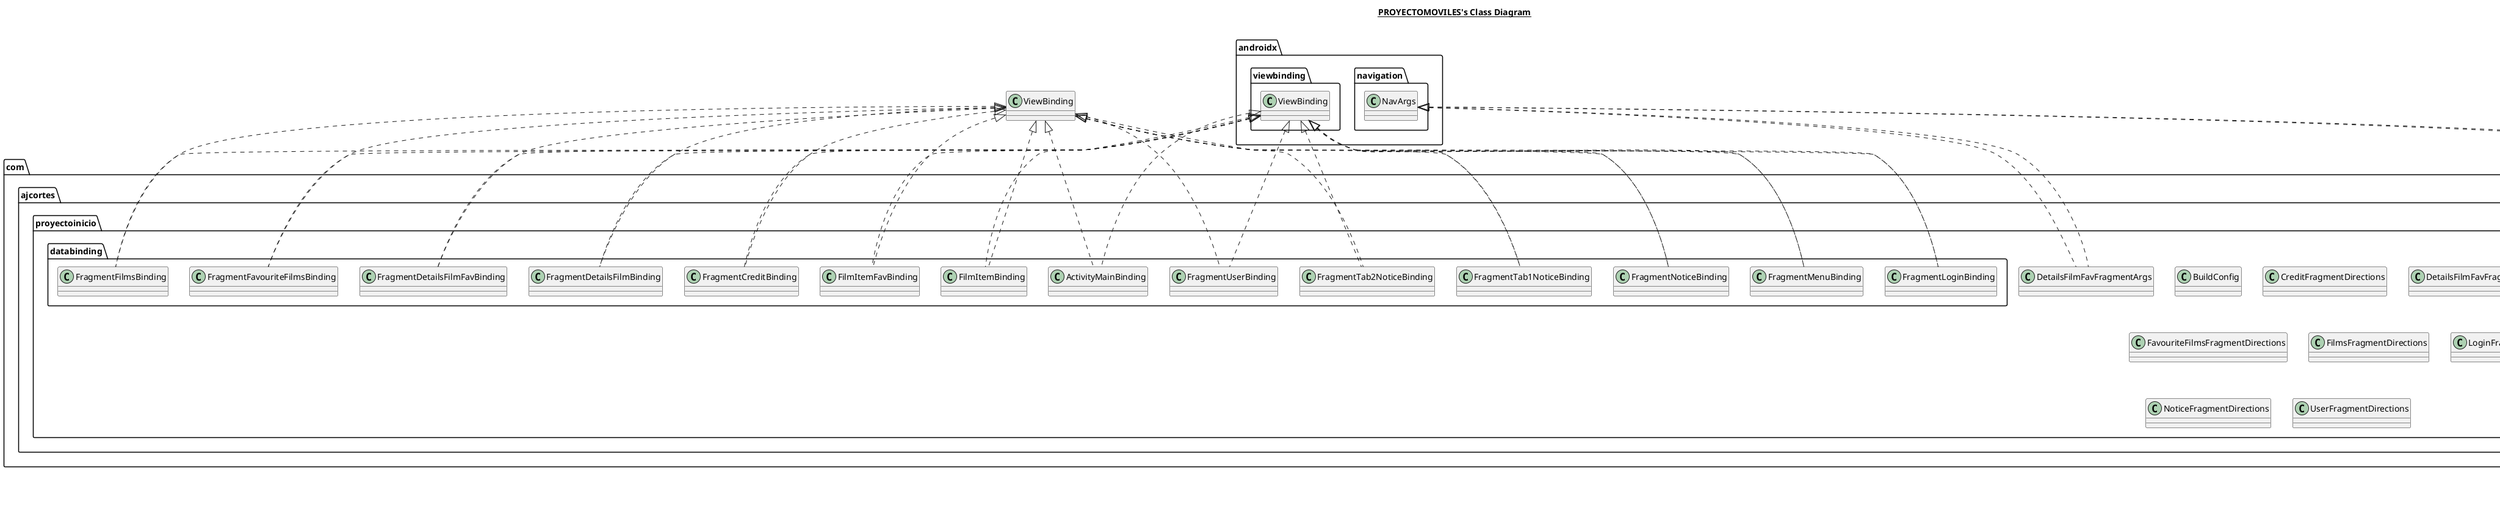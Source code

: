 @startuml

title __PROYECTOMOVILES's Class Diagram__\n

  namespace com.ajcortes.proyectoinicio {
    class com.ajcortes.proyectoinicio.BuildConfig {
    }
  }
  

  namespace com.ajcortes.proyectoinicio {
    class com.ajcortes.proyectoinicio.BuildConfig {
    }
  }
  

  namespace com.ajcortes.proyectoinicio {
    class com.ajcortes.proyectoinicio.CreditFragmentDirections {
    }
  }
  

  namespace com.ajcortes.proyectoinicio {
    class com.ajcortes.proyectoinicio.CreditFragmentDirections {
    }
  }
  

  namespace com.ajcortes.proyectoinicio {
    class com.ajcortes.proyectoinicio.DetailsFilmFavFragmentArgs {
    }
  }
  

  namespace com.ajcortes.proyectoinicio {
    class com.ajcortes.proyectoinicio.DetailsFilmFavFragmentArgs {
    }
  }
  

  namespace com.ajcortes.proyectoinicio {
    class com.ajcortes.proyectoinicio.DetailsFilmFavFragmentDirections {
    }
  }
  

  namespace com.ajcortes.proyectoinicio {
    class com.ajcortes.proyectoinicio.DetailsFilmFavFragmentDirections {
    }
  }
  

  namespace com.ajcortes.proyectoinicio {
    class com.ajcortes.proyectoinicio.DetailsFilmFragmentArgs {
    }
  }
  

  namespace com.ajcortes.proyectoinicio {
    class com.ajcortes.proyectoinicio.DetailsFilmFragmentArgs {
    }
  }
  

  namespace com.ajcortes.proyectoinicio {
    class com.ajcortes.proyectoinicio.DetailsFilmFragmentDirections {
    }
  }
  

  namespace com.ajcortes.proyectoinicio {
    class com.ajcortes.proyectoinicio.DetailsFilmFragmentDirections {
    }
  }
  

  namespace com.ajcortes.proyectoinicio {
    class com.ajcortes.proyectoinicio.FavouriteFilmsFragmentDirections {
    }
  }
  

  namespace com.ajcortes.proyectoinicio {
    class com.ajcortes.proyectoinicio.FavouriteFilmsFragmentDirections {
    }
  }
  

  namespace com.ajcortes.proyectoinicio {
    class com.ajcortes.proyectoinicio.FilmsFragmentDirections {
    }
  }
  

  namespace com.ajcortes.proyectoinicio {
    class com.ajcortes.proyectoinicio.FilmsFragmentDirections {
    }
  }
  

  namespace com.ajcortes.proyectoinicio {
    class com.ajcortes.proyectoinicio.LoginFragmentDirections {
    }
  }
  

  namespace com.ajcortes.proyectoinicio {
    class com.ajcortes.proyectoinicio.LoginFragmentDirections {
    }
  }
  

  namespace com.ajcortes.proyectoinicio {
    class com.ajcortes.proyectoinicio.MenuFragmentDirections {
    }
  }
  

  namespace com.ajcortes.proyectoinicio {
    class com.ajcortes.proyectoinicio.MenuFragmentDirections {
    }
  }
  

  namespace com.ajcortes.proyectoinicio {
    class com.ajcortes.proyectoinicio.NoticeFragmentDirections {
    }
  }
  

  namespace com.ajcortes.proyectoinicio {
    class com.ajcortes.proyectoinicio.NoticeFragmentDirections {
    }
  }
  

  namespace com.ajcortes.proyectoinicio {
    class com.ajcortes.proyectoinicio.UserFragmentDirections {
    }
  }
  

  namespace com.ajcortes.proyectoinicio {
    class com.ajcortes.proyectoinicio.UserFragmentDirections {
    }
  }
  

  namespace com.ajcortes.proyectoinicio {
    namespace databinding {
      class com.ajcortes.proyectoinicio.databinding.ActivityMainBinding {
      }
    }
  }
  

  namespace com.ajcortes.proyectoinicio {
    namespace databinding {
      class com.ajcortes.proyectoinicio.databinding.ActivityMainBinding {
      }
    }
  }
  

  namespace com.ajcortes.proyectoinicio {
    namespace databinding {
      class com.ajcortes.proyectoinicio.databinding.FilmItemBinding {
      }
    }
  }
  

  namespace com.ajcortes.proyectoinicio {
    namespace databinding {
      class com.ajcortes.proyectoinicio.databinding.FilmItemBinding {
      }
    }
  }
  

  namespace com.ajcortes.proyectoinicio {
    namespace databinding {
      class com.ajcortes.proyectoinicio.databinding.FilmItemFavBinding {
      }
    }
  }
  

  namespace com.ajcortes.proyectoinicio {
    namespace databinding {
      class com.ajcortes.proyectoinicio.databinding.FilmItemFavBinding {
      }
    }
  }
  

  namespace com.ajcortes.proyectoinicio {
    namespace databinding {
      class com.ajcortes.proyectoinicio.databinding.FragmentCreditBinding {
      }
    }
  }
  

  namespace com.ajcortes.proyectoinicio {
    namespace databinding {
      class com.ajcortes.proyectoinicio.databinding.FragmentCreditBinding {
      }
    }
  }
  

  namespace com.ajcortes.proyectoinicio {
    namespace databinding {
      class com.ajcortes.proyectoinicio.databinding.FragmentDetailsFilmBinding {
      }
    }
  }
  

  namespace com.ajcortes.proyectoinicio {
    namespace databinding {
      class com.ajcortes.proyectoinicio.databinding.FragmentDetailsFilmBinding {
      }
    }
  }
  

  namespace com.ajcortes.proyectoinicio {
    namespace databinding {
      class com.ajcortes.proyectoinicio.databinding.FragmentDetailsFilmFavBinding {
      }
    }
  }
  

  namespace com.ajcortes.proyectoinicio {
    namespace databinding {
      class com.ajcortes.proyectoinicio.databinding.FragmentDetailsFilmFavBinding {
      }
    }
  }
  

  namespace com.ajcortes.proyectoinicio {
    namespace databinding {
      class com.ajcortes.proyectoinicio.databinding.FragmentFavouriteFilmsBinding {
      }
    }
  }
  

  namespace com.ajcortes.proyectoinicio {
    namespace databinding {
      class com.ajcortes.proyectoinicio.databinding.FragmentFavouriteFilmsBinding {
      }
    }
  }
  

  namespace com.ajcortes.proyectoinicio {
    namespace databinding {
      class com.ajcortes.proyectoinicio.databinding.FragmentFilmsBinding {
      }
    }
  }
  

  namespace com.ajcortes.proyectoinicio {
    namespace databinding {
      class com.ajcortes.proyectoinicio.databinding.FragmentFilmsBinding {
      }
    }
  }
  

  namespace com.ajcortes.proyectoinicio {
    namespace databinding {
      class com.ajcortes.proyectoinicio.databinding.FragmentLoginBinding {
      }
    }
  }
  

  namespace com.ajcortes.proyectoinicio {
    namespace databinding {
      class com.ajcortes.proyectoinicio.databinding.FragmentLoginBinding {
      }
    }
  }
  

  namespace com.ajcortes.proyectoinicio {
    namespace databinding {
      class com.ajcortes.proyectoinicio.databinding.FragmentMenuBinding {
      }
    }
  }
  

  namespace com.ajcortes.proyectoinicio {
    namespace databinding {
      class com.ajcortes.proyectoinicio.databinding.FragmentMenuBinding {
      }
    }
  }
  

  namespace com.ajcortes.proyectoinicio {
    namespace databinding {
      class com.ajcortes.proyectoinicio.databinding.FragmentNoticeBinding {
      }
    }
  }
  

  namespace com.ajcortes.proyectoinicio {
    namespace databinding {
      class com.ajcortes.proyectoinicio.databinding.FragmentNoticeBinding {
      }
    }
  }
  

  namespace com.ajcortes.proyectoinicio {
    namespace databinding {
      class com.ajcortes.proyectoinicio.databinding.FragmentTab1NoticeBinding {
      }
    }
  }
  

  namespace com.ajcortes.proyectoinicio {
    namespace databinding {
      class com.ajcortes.proyectoinicio.databinding.FragmentTab1NoticeBinding {
      }
    }
  }
  

  namespace com.ajcortes.proyectoinicio {
    namespace databinding {
      class com.ajcortes.proyectoinicio.databinding.FragmentTab2NoticeBinding {
      }
    }
  }
  

  namespace com.ajcortes.proyectoinicio {
    namespace databinding {
      class com.ajcortes.proyectoinicio.databinding.FragmentTab2NoticeBinding {
      }
    }
  }
  

  namespace com.ajcortes.proyectoinicio {
    namespace databinding {
      class com.ajcortes.proyectoinicio.databinding.FragmentUserBinding {
      }
    }
  }
  

  namespace com.ajcortes.proyectoinicio {
    namespace databinding {
      class com.ajcortes.proyectoinicio.databinding.FragmentUserBinding {
      }
    }
  }
  

  com.ajcortes.proyectoinicio.DetailsFilmFavFragmentArgs .up.|> androidx.navigation.NavArgs
  com.ajcortes.proyectoinicio.DetailsFilmFavFragmentArgs .up.|> NavArgs
  com.ajcortes.proyectoinicio.DetailsFilmFragmentArgs .up.|> androidx.navigation.NavArgs
  com.ajcortes.proyectoinicio.DetailsFilmFragmentArgs .up.|> NavArgs
  com.ajcortes.proyectoinicio.databinding.ActivityMainBinding .up.|> ViewBinding
  com.ajcortes.proyectoinicio.databinding.ActivityMainBinding .up.|> androidx.viewbinding.ViewBinding
  com.ajcortes.proyectoinicio.databinding.FilmItemBinding .up.|> ViewBinding
  com.ajcortes.proyectoinicio.databinding.FilmItemBinding .up.|> androidx.viewbinding.ViewBinding
  com.ajcortes.proyectoinicio.databinding.FilmItemFavBinding .up.|> ViewBinding
  com.ajcortes.proyectoinicio.databinding.FilmItemFavBinding .up.|> androidx.viewbinding.ViewBinding
  com.ajcortes.proyectoinicio.databinding.FragmentCreditBinding .up.|> ViewBinding
  com.ajcortes.proyectoinicio.databinding.FragmentCreditBinding .up.|> androidx.viewbinding.ViewBinding
  com.ajcortes.proyectoinicio.databinding.FragmentDetailsFilmBinding .up.|> androidx.viewbinding.ViewBinding
  com.ajcortes.proyectoinicio.databinding.FragmentDetailsFilmBinding .up.|> ViewBinding
  com.ajcortes.proyectoinicio.databinding.FragmentDetailsFilmFavBinding .up.|> androidx.viewbinding.ViewBinding
  com.ajcortes.proyectoinicio.databinding.FragmentDetailsFilmFavBinding .up.|> ViewBinding
  com.ajcortes.proyectoinicio.databinding.FragmentFavouriteFilmsBinding .up.|> ViewBinding
  com.ajcortes.proyectoinicio.databinding.FragmentFavouriteFilmsBinding .up.|> androidx.viewbinding.ViewBinding
  com.ajcortes.proyectoinicio.databinding.FragmentFilmsBinding .up.|> ViewBinding
  com.ajcortes.proyectoinicio.databinding.FragmentFilmsBinding .up.|> androidx.viewbinding.ViewBinding
  com.ajcortes.proyectoinicio.databinding.FragmentLoginBinding .up.|> androidx.viewbinding.ViewBinding
  com.ajcortes.proyectoinicio.databinding.FragmentLoginBinding .up.|> ViewBinding
  com.ajcortes.proyectoinicio.databinding.FragmentMenuBinding .up.|> androidx.viewbinding.ViewBinding
  com.ajcortes.proyectoinicio.databinding.FragmentMenuBinding .up.|> ViewBinding
  com.ajcortes.proyectoinicio.databinding.FragmentNoticeBinding .up.|> androidx.viewbinding.ViewBinding
  com.ajcortes.proyectoinicio.databinding.FragmentNoticeBinding .up.|> ViewBinding
  com.ajcortes.proyectoinicio.databinding.FragmentTab1NoticeBinding .up.|> ViewBinding
  com.ajcortes.proyectoinicio.databinding.FragmentTab1NoticeBinding .up.|> androidx.viewbinding.ViewBinding
  com.ajcortes.proyectoinicio.databinding.FragmentTab2NoticeBinding .up.|> ViewBinding
  com.ajcortes.proyectoinicio.databinding.FragmentTab2NoticeBinding .up.|> androidx.viewbinding.ViewBinding
  com.ajcortes.proyectoinicio.databinding.FragmentUserBinding .up.|> androidx.viewbinding.ViewBinding
  com.ajcortes.proyectoinicio.databinding.FragmentUserBinding .up.|> ViewBinding


right footer


PlantUML diagram generated by SketchIt! (https://bitbucket.org/pmesmeur/sketch.it)
For more information about this tool, please contact philippe.mesmeur@gmail.com
endfooter

@enduml
